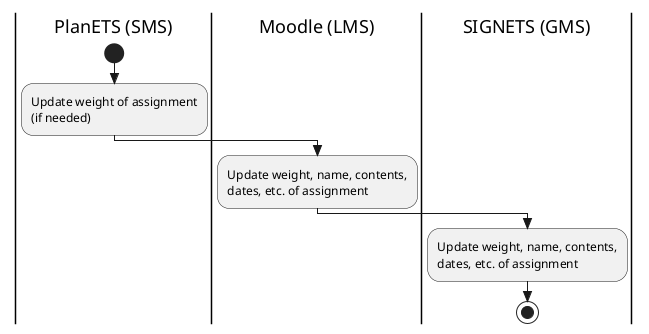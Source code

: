 @startuml
skinparam style strictuml
|PlanETS (SMS)|
start
:Update weight of assignment
(if needed);
|Moodle (LMS)|
:Update weight, name, contents,
dates, etc. of assignment;
|SIGNETS (GMS)|
:Update weight, name, contents,
dates, etc. of assignment;
stop
@enduml
